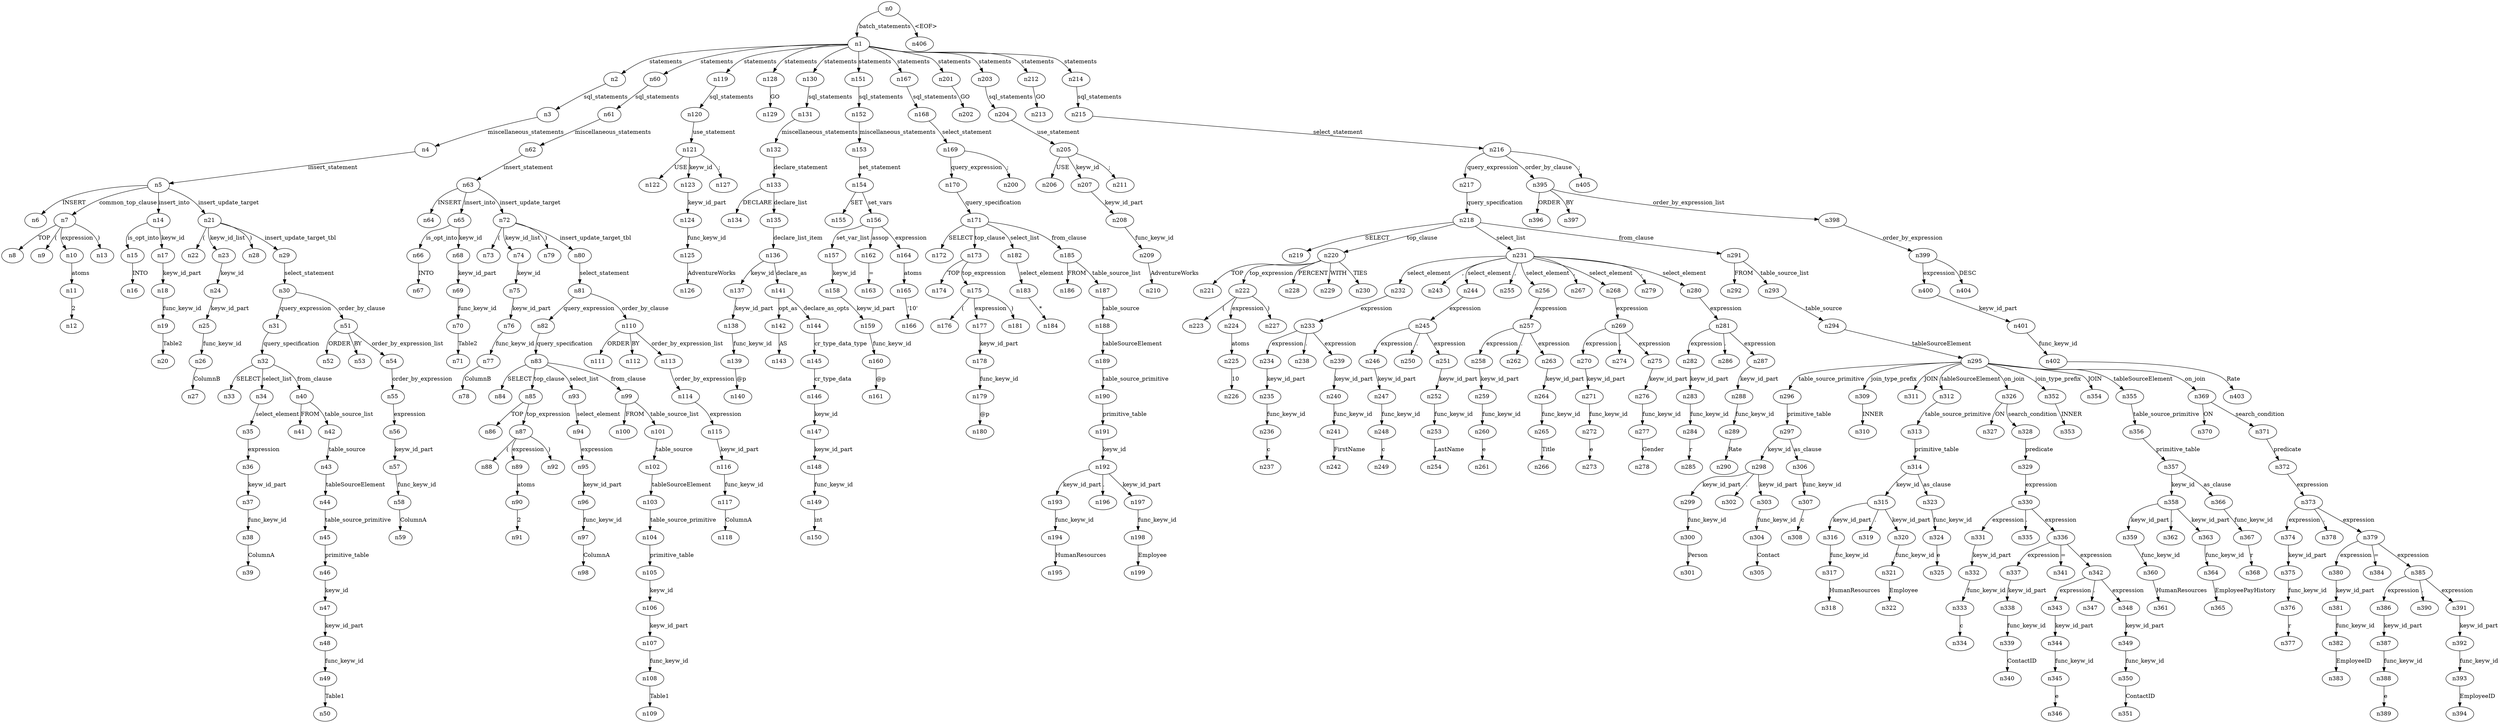 digraph ParseTree {
  n0 -> n1 [label="batch_statements"];
  n1 -> n2 [label="statements"];
  n2 -> n3 [label="sql_statements"];
  n3 -> n4 [label="miscellaneous_statements"];
  n4 -> n5 [label="insert_statement"];
  n5 -> n6 [label="INSERT"];
  n5 -> n7 [label="common_top_clause"];
  n7 -> n8 [label="TOP"];
  n7 -> n9 [label="("];
  n7 -> n10 [label="expression"];
  n10 -> n11 [label="atoms"];
  n11 -> n12 [label="2"];
  n7 -> n13 [label=")"];
  n5 -> n14 [label="insert_into"];
  n14 -> n15 [label="is_opt_into"];
  n15 -> n16 [label="INTO"];
  n14 -> n17 [label="keyw_id"];
  n17 -> n18 [label="keyw_id_part"];
  n18 -> n19 [label="func_keyw_id"];
  n19 -> n20 [label="Table2"];
  n5 -> n21 [label="insert_update_target"];
  n21 -> n22 [label="("];
  n21 -> n23 [label="keyw_id_list"];
  n23 -> n24 [label="keyw_id"];
  n24 -> n25 [label="keyw_id_part"];
  n25 -> n26 [label="func_keyw_id"];
  n26 -> n27 [label="ColumnB"];
  n21 -> n28 [label=")"];
  n21 -> n29 [label="insert_update_target_tbl"];
  n29 -> n30 [label="select_statement"];
  n30 -> n31 [label="query_expression"];
  n31 -> n32 [label="query_specification"];
  n32 -> n33 [label="SELECT"];
  n32 -> n34 [label="select_list"];
  n34 -> n35 [label="select_element"];
  n35 -> n36 [label="expression"];
  n36 -> n37 [label="keyw_id_part"];
  n37 -> n38 [label="func_keyw_id"];
  n38 -> n39 [label="ColumnA"];
  n32 -> n40 [label="from_clause"];
  n40 -> n41 [label="FROM"];
  n40 -> n42 [label="table_source_list"];
  n42 -> n43 [label="table_source"];
  n43 -> n44 [label="tableSourceElement"];
  n44 -> n45 [label="table_source_primitive"];
  n45 -> n46 [label="primitive_table"];
  n46 -> n47 [label="keyw_id"];
  n47 -> n48 [label="keyw_id_part"];
  n48 -> n49 [label="func_keyw_id"];
  n49 -> n50 [label="Table1"];
  n30 -> n51 [label="order_by_clause"];
  n51 -> n52 [label="ORDER"];
  n51 -> n53 [label="BY"];
  n51 -> n54 [label="order_by_expression_list"];
  n54 -> n55 [label="order_by_expression"];
  n55 -> n56 [label="expression"];
  n56 -> n57 [label="keyw_id_part"];
  n57 -> n58 [label="func_keyw_id"];
  n58 -> n59 [label="ColumnA"];
  n1 -> n60 [label="statements"];
  n60 -> n61 [label="sql_statements"];
  n61 -> n62 [label="miscellaneous_statements"];
  n62 -> n63 [label="insert_statement"];
  n63 -> n64 [label="INSERT"];
  n63 -> n65 [label="insert_into"];
  n65 -> n66 [label="is_opt_into"];
  n66 -> n67 [label="INTO"];
  n65 -> n68 [label="keyw_id"];
  n68 -> n69 [label="keyw_id_part"];
  n69 -> n70 [label="func_keyw_id"];
  n70 -> n71 [label="Table2"];
  n63 -> n72 [label="insert_update_target"];
  n72 -> n73 [label="("];
  n72 -> n74 [label="keyw_id_list"];
  n74 -> n75 [label="keyw_id"];
  n75 -> n76 [label="keyw_id_part"];
  n76 -> n77 [label="func_keyw_id"];
  n77 -> n78 [label="ColumnB"];
  n72 -> n79 [label=")"];
  n72 -> n80 [label="insert_update_target_tbl"];
  n80 -> n81 [label="select_statement"];
  n81 -> n82 [label="query_expression"];
  n82 -> n83 [label="query_specification"];
  n83 -> n84 [label="SELECT"];
  n83 -> n85 [label="top_clause"];
  n85 -> n86 [label="TOP"];
  n85 -> n87 [label="top_expression"];
  n87 -> n88 [label="("];
  n87 -> n89 [label="expression"];
  n89 -> n90 [label="atoms"];
  n90 -> n91 [label="2"];
  n87 -> n92 [label=")"];
  n83 -> n93 [label="select_list"];
  n93 -> n94 [label="select_element"];
  n94 -> n95 [label="expression"];
  n95 -> n96 [label="keyw_id_part"];
  n96 -> n97 [label="func_keyw_id"];
  n97 -> n98 [label="ColumnA"];
  n83 -> n99 [label="from_clause"];
  n99 -> n100 [label="FROM"];
  n99 -> n101 [label="table_source_list"];
  n101 -> n102 [label="table_source"];
  n102 -> n103 [label="tableSourceElement"];
  n103 -> n104 [label="table_source_primitive"];
  n104 -> n105 [label="primitive_table"];
  n105 -> n106 [label="keyw_id"];
  n106 -> n107 [label="keyw_id_part"];
  n107 -> n108 [label="func_keyw_id"];
  n108 -> n109 [label="Table1"];
  n81 -> n110 [label="order_by_clause"];
  n110 -> n111 [label="ORDER"];
  n110 -> n112 [label="BY"];
  n110 -> n113 [label="order_by_expression_list"];
  n113 -> n114 [label="order_by_expression"];
  n114 -> n115 [label="expression"];
  n115 -> n116 [label="keyw_id_part"];
  n116 -> n117 [label="func_keyw_id"];
  n117 -> n118 [label="ColumnA"];
  n1 -> n119 [label="statements"];
  n119 -> n120 [label="sql_statements"];
  n120 -> n121 [label="use_statement"];
  n121 -> n122 [label="USE"];
  n121 -> n123 [label="keyw_id"];
  n123 -> n124 [label="keyw_id_part"];
  n124 -> n125 [label="func_keyw_id"];
  n125 -> n126 [label="AdventureWorks"];
  n121 -> n127 [label=";"];
  n1 -> n128 [label="statements"];
  n128 -> n129 [label="GO"];
  n1 -> n130 [label="statements"];
  n130 -> n131 [label="sql_statements"];
  n131 -> n132 [label="miscellaneous_statements"];
  n132 -> n133 [label="declare_statement"];
  n133 -> n134 [label="DECLARE"];
  n133 -> n135 [label="declare_list"];
  n135 -> n136 [label="declare_list_item"];
  n136 -> n137 [label="keyw_id"];
  n137 -> n138 [label="keyw_id_part"];
  n138 -> n139 [label="func_keyw_id"];
  n139 -> n140 [label="@p"];
  n136 -> n141 [label="declare_as"];
  n141 -> n142 [label="opt_as"];
  n142 -> n143 [label="AS"];
  n141 -> n144 [label="declare_as_opts"];
  n144 -> n145 [label="cr_type_data_type"];
  n145 -> n146 [label="cr_type_data"];
  n146 -> n147 [label="keyw_id"];
  n147 -> n148 [label="keyw_id_part"];
  n148 -> n149 [label="func_keyw_id"];
  n149 -> n150 [label="int"];
  n1 -> n151 [label="statements"];
  n151 -> n152 [label="sql_statements"];
  n152 -> n153 [label="miscellaneous_statements"];
  n153 -> n154 [label="set_statement"];
  n154 -> n155 [label="SET"];
  n154 -> n156 [label="set_vars"];
  n156 -> n157 [label="set_var_list"];
  n157 -> n158 [label="keyw_id"];
  n158 -> n159 [label="keyw_id_part"];
  n159 -> n160 [label="func_keyw_id"];
  n160 -> n161 [label="@p"];
  n156 -> n162 [label="assop"];
  n162 -> n163 [label="="];
  n156 -> n164 [label="expression"];
  n164 -> n165 [label="atoms"];
  n165 -> n166 [label="'10'"];
  n1 -> n167 [label="statements"];
  n167 -> n168 [label="sql_statements"];
  n168 -> n169 [label="select_statement"];
  n169 -> n170 [label="query_expression"];
  n170 -> n171 [label="query_specification"];
  n171 -> n172 [label="SELECT"];
  n171 -> n173 [label="top_clause"];
  n173 -> n174 [label="TOP"];
  n173 -> n175 [label="top_expression"];
  n175 -> n176 [label="("];
  n175 -> n177 [label="expression"];
  n177 -> n178 [label="keyw_id_part"];
  n178 -> n179 [label="func_keyw_id"];
  n179 -> n180 [label="@p"];
  n175 -> n181 [label=")"];
  n171 -> n182 [label="select_list"];
  n182 -> n183 [label="select_element"];
  n183 -> n184 [label="*"];
  n171 -> n185 [label="from_clause"];
  n185 -> n186 [label="FROM"];
  n185 -> n187 [label="table_source_list"];
  n187 -> n188 [label="table_source"];
  n188 -> n189 [label="tableSourceElement"];
  n189 -> n190 [label="table_source_primitive"];
  n190 -> n191 [label="primitive_table"];
  n191 -> n192 [label="keyw_id"];
  n192 -> n193 [label="keyw_id_part"];
  n193 -> n194 [label="func_keyw_id"];
  n194 -> n195 [label="HumanResources"];
  n192 -> n196 [label="."];
  n192 -> n197 [label="keyw_id_part"];
  n197 -> n198 [label="func_keyw_id"];
  n198 -> n199 [label="Employee"];
  n169 -> n200 [label=";"];
  n1 -> n201 [label="statements"];
  n201 -> n202 [label="GO"];
  n1 -> n203 [label="statements"];
  n203 -> n204 [label="sql_statements"];
  n204 -> n205 [label="use_statement"];
  n205 -> n206 [label="USE"];
  n205 -> n207 [label="keyw_id"];
  n207 -> n208 [label="keyw_id_part"];
  n208 -> n209 [label="func_keyw_id"];
  n209 -> n210 [label="AdventureWorks"];
  n205 -> n211 [label=";"];
  n1 -> n212 [label="statements"];
  n212 -> n213 [label="GO"];
  n1 -> n214 [label="statements"];
  n214 -> n215 [label="sql_statements"];
  n215 -> n216 [label="select_statement"];
  n216 -> n217 [label="query_expression"];
  n217 -> n218 [label="query_specification"];
  n218 -> n219 [label="SELECT"];
  n218 -> n220 [label="top_clause"];
  n220 -> n221 [label="TOP"];
  n220 -> n222 [label="top_expression"];
  n222 -> n223 [label="("];
  n222 -> n224 [label="expression"];
  n224 -> n225 [label="atoms"];
  n225 -> n226 [label="10"];
  n222 -> n227 [label=")"];
  n220 -> n228 [label="PERCENT"];
  n220 -> n229 [label="WITH"];
  n220 -> n230 [label="TIES"];
  n218 -> n231 [label="select_list"];
  n231 -> n232 [label="select_element"];
  n232 -> n233 [label="expression"];
  n233 -> n234 [label="expression"];
  n234 -> n235 [label="keyw_id_part"];
  n235 -> n236 [label="func_keyw_id"];
  n236 -> n237 [label="c"];
  n233 -> n238 [label="."];
  n233 -> n239 [label="expression"];
  n239 -> n240 [label="keyw_id_part"];
  n240 -> n241 [label="func_keyw_id"];
  n241 -> n242 [label="FirstName"];
  n231 -> n243 [label=","];
  n231 -> n244 [label="select_element"];
  n244 -> n245 [label="expression"];
  n245 -> n246 [label="expression"];
  n246 -> n247 [label="keyw_id_part"];
  n247 -> n248 [label="func_keyw_id"];
  n248 -> n249 [label="c"];
  n245 -> n250 [label="."];
  n245 -> n251 [label="expression"];
  n251 -> n252 [label="keyw_id_part"];
  n252 -> n253 [label="func_keyw_id"];
  n253 -> n254 [label="LastName"];
  n231 -> n255 [label=","];
  n231 -> n256 [label="select_element"];
  n256 -> n257 [label="expression"];
  n257 -> n258 [label="expression"];
  n258 -> n259 [label="keyw_id_part"];
  n259 -> n260 [label="func_keyw_id"];
  n260 -> n261 [label="e"];
  n257 -> n262 [label="."];
  n257 -> n263 [label="expression"];
  n263 -> n264 [label="keyw_id_part"];
  n264 -> n265 [label="func_keyw_id"];
  n265 -> n266 [label="Title"];
  n231 -> n267 [label=","];
  n231 -> n268 [label="select_element"];
  n268 -> n269 [label="expression"];
  n269 -> n270 [label="expression"];
  n270 -> n271 [label="keyw_id_part"];
  n271 -> n272 [label="func_keyw_id"];
  n272 -> n273 [label="e"];
  n269 -> n274 [label="."];
  n269 -> n275 [label="expression"];
  n275 -> n276 [label="keyw_id_part"];
  n276 -> n277 [label="func_keyw_id"];
  n277 -> n278 [label="Gender"];
  n231 -> n279 [label=","];
  n231 -> n280 [label="select_element"];
  n280 -> n281 [label="expression"];
  n281 -> n282 [label="expression"];
  n282 -> n283 [label="keyw_id_part"];
  n283 -> n284 [label="func_keyw_id"];
  n284 -> n285 [label="r"];
  n281 -> n286 [label="."];
  n281 -> n287 [label="expression"];
  n287 -> n288 [label="keyw_id_part"];
  n288 -> n289 [label="func_keyw_id"];
  n289 -> n290 [label="Rate"];
  n218 -> n291 [label="from_clause"];
  n291 -> n292 [label="FROM"];
  n291 -> n293 [label="table_source_list"];
  n293 -> n294 [label="table_source"];
  n294 -> n295 [label="tableSourceElement"];
  n295 -> n296 [label="table_source_primitive"];
  n296 -> n297 [label="primitive_table"];
  n297 -> n298 [label="keyw_id"];
  n298 -> n299 [label="keyw_id_part"];
  n299 -> n300 [label="func_keyw_id"];
  n300 -> n301 [label="Person"];
  n298 -> n302 [label="."];
  n298 -> n303 [label="keyw_id_part"];
  n303 -> n304 [label="func_keyw_id"];
  n304 -> n305 [label="Contact"];
  n297 -> n306 [label="as_clause"];
  n306 -> n307 [label="func_keyw_id"];
  n307 -> n308 [label="c"];
  n295 -> n309 [label="join_type_prefix"];
  n309 -> n310 [label="INNER"];
  n295 -> n311 [label="JOIN"];
  n295 -> n312 [label="tableSourceElement"];
  n312 -> n313 [label="table_source_primitive"];
  n313 -> n314 [label="primitive_table"];
  n314 -> n315 [label="keyw_id"];
  n315 -> n316 [label="keyw_id_part"];
  n316 -> n317 [label="func_keyw_id"];
  n317 -> n318 [label="HumanResources"];
  n315 -> n319 [label="."];
  n315 -> n320 [label="keyw_id_part"];
  n320 -> n321 [label="func_keyw_id"];
  n321 -> n322 [label="Employee"];
  n314 -> n323 [label="as_clause"];
  n323 -> n324 [label="func_keyw_id"];
  n324 -> n325 [label="e"];
  n295 -> n326 [label="on_join"];
  n326 -> n327 [label="ON"];
  n326 -> n328 [label="search_condition"];
  n328 -> n329 [label="predicate"];
  n329 -> n330 [label="expression"];
  n330 -> n331 [label="expression"];
  n331 -> n332 [label="keyw_id_part"];
  n332 -> n333 [label="func_keyw_id"];
  n333 -> n334 [label="c"];
  n330 -> n335 [label="."];
  n330 -> n336 [label="expression"];
  n336 -> n337 [label="expression"];
  n337 -> n338 [label="keyw_id_part"];
  n338 -> n339 [label="func_keyw_id"];
  n339 -> n340 [label="ContactID"];
  n336 -> n341 [label="="];
  n336 -> n342 [label="expression"];
  n342 -> n343 [label="expression"];
  n343 -> n344 [label="keyw_id_part"];
  n344 -> n345 [label="func_keyw_id"];
  n345 -> n346 [label="e"];
  n342 -> n347 [label="."];
  n342 -> n348 [label="expression"];
  n348 -> n349 [label="keyw_id_part"];
  n349 -> n350 [label="func_keyw_id"];
  n350 -> n351 [label="ContactID"];
  n295 -> n352 [label="join_type_prefix"];
  n352 -> n353 [label="INNER"];
  n295 -> n354 [label="JOIN"];
  n295 -> n355 [label="tableSourceElement"];
  n355 -> n356 [label="table_source_primitive"];
  n356 -> n357 [label="primitive_table"];
  n357 -> n358 [label="keyw_id"];
  n358 -> n359 [label="keyw_id_part"];
  n359 -> n360 [label="func_keyw_id"];
  n360 -> n361 [label="HumanResources"];
  n358 -> n362 [label="."];
  n358 -> n363 [label="keyw_id_part"];
  n363 -> n364 [label="func_keyw_id"];
  n364 -> n365 [label="EmployeePayHistory"];
  n357 -> n366 [label="as_clause"];
  n366 -> n367 [label="func_keyw_id"];
  n367 -> n368 [label="r"];
  n295 -> n369 [label="on_join"];
  n369 -> n370 [label="ON"];
  n369 -> n371 [label="search_condition"];
  n371 -> n372 [label="predicate"];
  n372 -> n373 [label="expression"];
  n373 -> n374 [label="expression"];
  n374 -> n375 [label="keyw_id_part"];
  n375 -> n376 [label="func_keyw_id"];
  n376 -> n377 [label="r"];
  n373 -> n378 [label="."];
  n373 -> n379 [label="expression"];
  n379 -> n380 [label="expression"];
  n380 -> n381 [label="keyw_id_part"];
  n381 -> n382 [label="func_keyw_id"];
  n382 -> n383 [label="EmployeeID"];
  n379 -> n384 [label="="];
  n379 -> n385 [label="expression"];
  n385 -> n386 [label="expression"];
  n386 -> n387 [label="keyw_id_part"];
  n387 -> n388 [label="func_keyw_id"];
  n388 -> n389 [label="e"];
  n385 -> n390 [label="."];
  n385 -> n391 [label="expression"];
  n391 -> n392 [label="keyw_id_part"];
  n392 -> n393 [label="func_keyw_id"];
  n393 -> n394 [label="EmployeeID"];
  n216 -> n395 [label="order_by_clause"];
  n395 -> n396 [label="ORDER"];
  n395 -> n397 [label="BY"];
  n395 -> n398 [label="order_by_expression_list"];
  n398 -> n399 [label="order_by_expression"];
  n399 -> n400 [label="expression"];
  n400 -> n401 [label="keyw_id_part"];
  n401 -> n402 [label="func_keyw_id"];
  n402 -> n403 [label="Rate"];
  n399 -> n404 [label="DESC"];
  n216 -> n405 [label=";"];
  n0 -> n406 [label="<EOF>"];
}